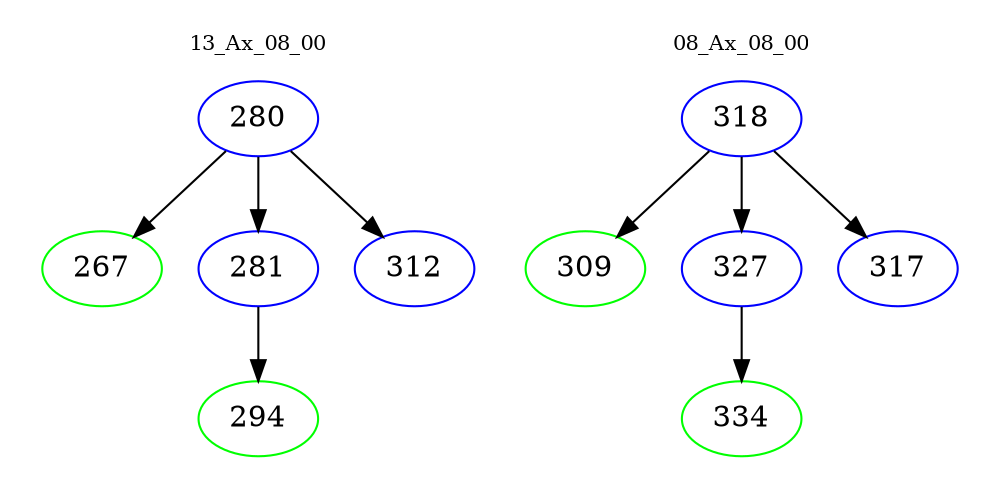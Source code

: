 digraph{
subgraph cluster_0 {
color = white
label = "13_Ax_08_00";
fontsize=10;
T0_280 [label="280", color="blue"]
T0_280 -> T0_267 [color="black"]
T0_267 [label="267", color="green"]
T0_280 -> T0_281 [color="black"]
T0_281 [label="281", color="blue"]
T0_281 -> T0_294 [color="black"]
T0_294 [label="294", color="green"]
T0_280 -> T0_312 [color="black"]
T0_312 [label="312", color="blue"]
}
subgraph cluster_1 {
color = white
label = "08_Ax_08_00";
fontsize=10;
T1_318 [label="318", color="blue"]
T1_318 -> T1_309 [color="black"]
T1_309 [label="309", color="green"]
T1_318 -> T1_327 [color="black"]
T1_327 [label="327", color="blue"]
T1_327 -> T1_334 [color="black"]
T1_334 [label="334", color="green"]
T1_318 -> T1_317 [color="black"]
T1_317 [label="317", color="blue"]
}
}
